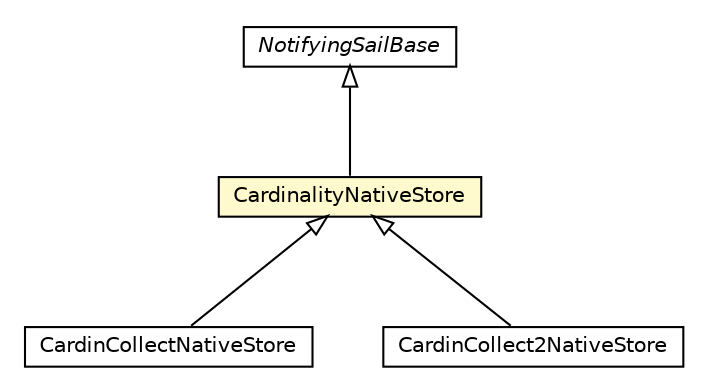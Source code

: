#!/usr/local/bin/dot
#
# Class diagram 
# Generated by UMLGraph version R5_6-24-gf6e263 (http://www.umlgraph.org/)
#

digraph G {
	edge [fontname="Helvetica",fontsize=10,labelfontname="Helvetica",labelfontsize=10];
	node [fontname="Helvetica",fontsize=10,shape=plaintext];
	nodesep=0.25;
	ranksep=0.5;
	// org.universAAL.context.sesame.sail.CardinCollectNativeStore
	c2548318 [label=<<table title="org.universAAL.context.sesame.sail.CardinCollectNativeStore" border="0" cellborder="1" cellspacing="0" cellpadding="2" port="p" href="./CardinCollectNativeStore.html">
		<tr><td><table border="0" cellspacing="0" cellpadding="1">
<tr><td align="center" balign="center"> CardinCollectNativeStore </td></tr>
		</table></td></tr>
		</table>>, URL="./CardinCollectNativeStore.html", fontname="Helvetica", fontcolor="black", fontsize=10.0];
	// org.universAAL.context.sesame.sail.CardinalityNativeStore
	c2548320 [label=<<table title="org.universAAL.context.sesame.sail.CardinalityNativeStore" border="0" cellborder="1" cellspacing="0" cellpadding="2" port="p" bgcolor="lemonChiffon" href="./CardinalityNativeStore.html">
		<tr><td><table border="0" cellspacing="0" cellpadding="1">
<tr><td align="center" balign="center"> CardinalityNativeStore </td></tr>
		</table></td></tr>
		</table>>, URL="./CardinalityNativeStore.html", fontname="Helvetica", fontcolor="black", fontsize=10.0];
	// org.universAAL.context.sesame.sail.CardinCollect2NativeStore
	c2548323 [label=<<table title="org.universAAL.context.sesame.sail.CardinCollect2NativeStore" border="0" cellborder="1" cellspacing="0" cellpadding="2" port="p" href="./CardinCollect2NativeStore.html">
		<tr><td><table border="0" cellspacing="0" cellpadding="1">
<tr><td align="center" balign="center"> CardinCollect2NativeStore </td></tr>
		</table></td></tr>
		</table>>, URL="./CardinCollect2NativeStore.html", fontname="Helvetica", fontcolor="black", fontsize=10.0];
	//org.universAAL.context.sesame.sail.CardinCollectNativeStore extends org.universAAL.context.sesame.sail.CardinalityNativeStore
	c2548320:p -> c2548318:p [dir=back,arrowtail=empty];
	//org.universAAL.context.sesame.sail.CardinalityNativeStore extends org.openrdf.sail.helpers.NotifyingSailBase
	c2549823:p -> c2548320:p [dir=back,arrowtail=empty];
	//org.universAAL.context.sesame.sail.CardinCollect2NativeStore extends org.universAAL.context.sesame.sail.CardinalityNativeStore
	c2548320:p -> c2548323:p [dir=back,arrowtail=empty];
	// org.openrdf.sail.helpers.NotifyingSailBase
	c2549823 [label=<<table title="org.openrdf.sail.helpers.NotifyingSailBase" border="0" cellborder="1" cellspacing="0" cellpadding="2" port="p" href="http://java.sun.com/j2se/1.4.2/docs/api/org/openrdf/sail/helpers/NotifyingSailBase.html">
		<tr><td><table border="0" cellspacing="0" cellpadding="1">
<tr><td align="center" balign="center"><font face="Helvetica-Oblique"> NotifyingSailBase </font></td></tr>
		</table></td></tr>
		</table>>, URL="http://java.sun.com/j2se/1.4.2/docs/api/org/openrdf/sail/helpers/NotifyingSailBase.html", fontname="Helvetica", fontcolor="black", fontsize=10.0];
}

